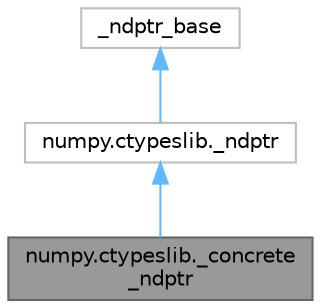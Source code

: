digraph "numpy.ctypeslib._concrete_ndptr"
{
 // LATEX_PDF_SIZE
  bgcolor="transparent";
  edge [fontname=Helvetica,fontsize=10,labelfontname=Helvetica,labelfontsize=10];
  node [fontname=Helvetica,fontsize=10,shape=box,height=0.2,width=0.4];
  Node1 [id="Node000001",label="numpy.ctypeslib._concrete\l_ndptr",height=0.2,width=0.4,color="gray40", fillcolor="grey60", style="filled", fontcolor="black",tooltip=" "];
  Node2 -> Node1 [id="edge3_Node000001_Node000002",dir="back",color="steelblue1",style="solid",tooltip=" "];
  Node2 [id="Node000002",label="numpy.ctypeslib._ndptr",height=0.2,width=0.4,color="grey75", fillcolor="white", style="filled",URL="$d7/d0f/classnumpy_1_1ctypeslib_1_1__ndptr.html",tooltip=" "];
  Node3 -> Node2 [id="edge4_Node000002_Node000003",dir="back",color="steelblue1",style="solid",tooltip=" "];
  Node3 [id="Node000003",label="_ndptr_base",height=0.2,width=0.4,color="grey75", fillcolor="white", style="filled",URL="$d9/d13/class__ndptr__base.html",tooltip=" "];
}
